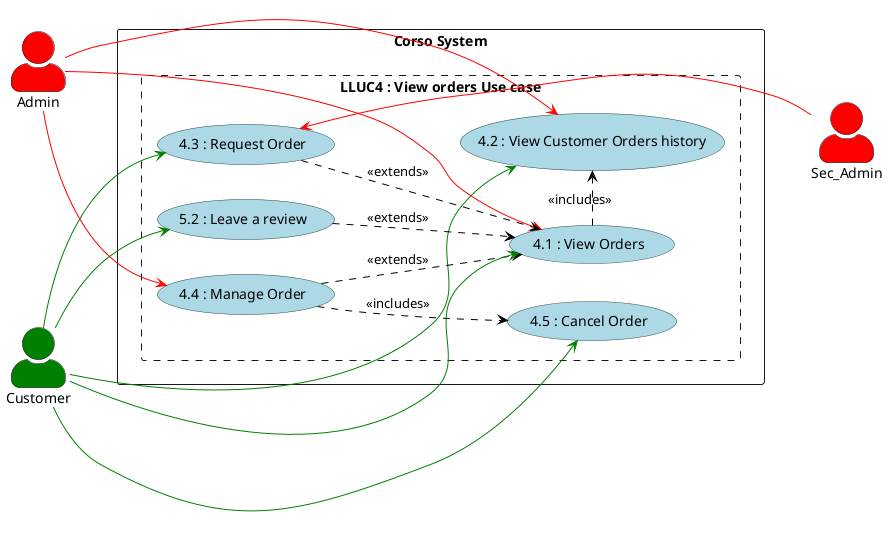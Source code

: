 @startuml
left to right direction
skinparam actorStyle awesome
skinparam usecase {
    BackgroundColor LightBlue
    BorderColor DarkSlateGray
    ArrowColor Black
    ActorBorderColor black
    ActorFontName Courier
    ActorBackgroundColor<< Human >> Gold
}
actor Sec_Admin #Red
actor  "Admin" as Admin #Red
actor  "Customer" as User #Green
rectangle "Corso System"{
  rectangle "LLUC4 : View orders Use case" as Orders #line.dashed {
      usecase "4.1 : View Orders" as UC8
      usecase "4.2 : View Customer Orders history" as UC9
      usecase "4.3 : Request Order" as UC10
      usecase "4.4 : Manage Order" as UC11
      usecase "4.5 : Cancel Order" as UC12
    usecase "5.2 : Leave a review" as UC14

      User -[#green]-> UC9
      User -[#green]-> UC10
      Admin -[#red]-> UC8
      Admin -[#red]-> UC9
      Admin -[#red]-> UC11
      UC11 -[dashed]-> UC8 : <<extends>>
      UC10 <-[#red]- Sec_Admin
      UC11 -[dashed]-> UC12 : <<includes>>


      UC8 -[dashed]> UC9 : <<includes>>
UC10 -[dashed]-> UC8 : <<extends>>


      UC8 -[hidden]-> Sec_Admin
      UC9 -[hidden]-> Sec_Admin
    User -[#green]-> UC14
UC14 -[dashed]-> UC8 : <<extends>>
      User -[#green]-> UC8
      User -[#green]-> UC12
  }
}
@endpuml
